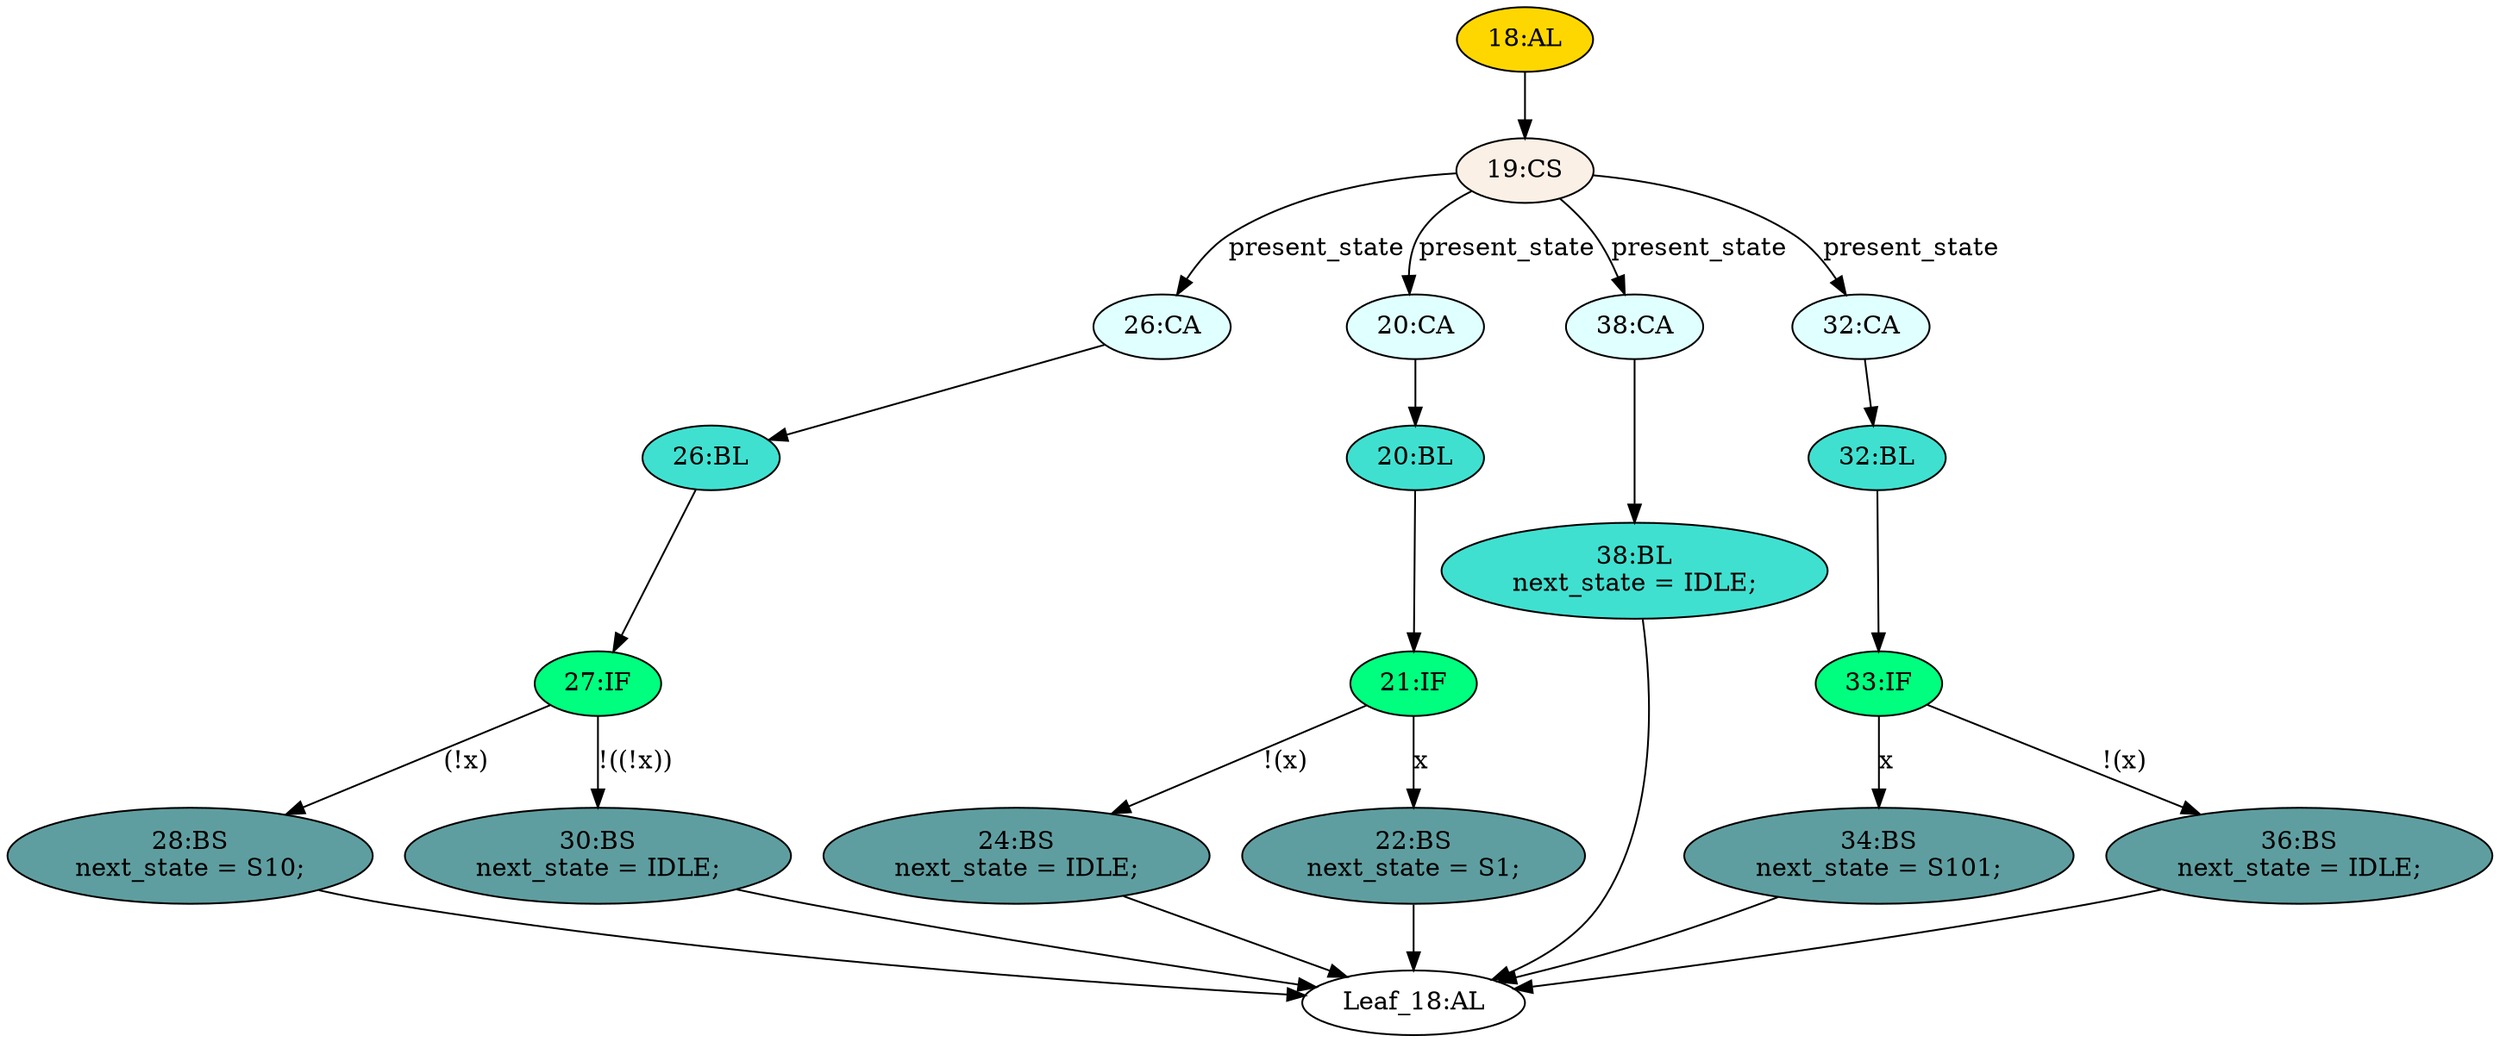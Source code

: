 strict digraph "" {
	node [label="\N"];
	"28:BS"	[ast="<pyverilog.vparser.ast.BlockingSubstitution object at 0x7f9426cfc550>",
		fillcolor=cadetblue,
		label="28:BS
next_state = S10;",
		statements="[<pyverilog.vparser.ast.BlockingSubstitution object at 0x7f9426cfc550>]",
		style=filled,
		typ=BlockingSubstitution];
	"Leaf_18:AL"	[def_var="['next_state']",
		label="Leaf_18:AL"];
	"28:BS" -> "Leaf_18:AL"	[cond="[]",
		lineno=None];
	"26:CA"	[ast="<pyverilog.vparser.ast.Case object at 0x7f942848a450>",
		fillcolor=lightcyan,
		label="26:CA",
		statements="[]",
		style=filled,
		typ=Case];
	"26:BL"	[ast="<pyverilog.vparser.ast.Block object at 0x7f942848a4d0>",
		fillcolor=turquoise,
		label="26:BL",
		statements="[]",
		style=filled,
		typ=Block];
	"26:CA" -> "26:BL"	[cond="[]",
		lineno=None];
	"27:IF"	[ast="<pyverilog.vparser.ast.IfStatement object at 0x7f942848a510>",
		fillcolor=springgreen,
		label="27:IF",
		statements="[]",
		style=filled,
		typ=IfStatement];
	"27:IF" -> "28:BS"	[cond="['x']",
		label="(!x)",
		lineno=27];
	"30:BS"	[ast="<pyverilog.vparser.ast.BlockingSubstitution object at 0x7f942848a590>",
		fillcolor=cadetblue,
		label="30:BS
next_state = IDLE;",
		statements="[<pyverilog.vparser.ast.BlockingSubstitution object at 0x7f942848a590>]",
		style=filled,
		typ=BlockingSubstitution];
	"27:IF" -> "30:BS"	[cond="['x']",
		label="!((!x))",
		lineno=27];
	"34:BS"	[ast="<pyverilog.vparser.ast.BlockingSubstitution object at 0x7f942848ab10>",
		fillcolor=cadetblue,
		label="34:BS
next_state = S101;",
		statements="[<pyverilog.vparser.ast.BlockingSubstitution object at 0x7f942848ab10>]",
		style=filled,
		typ=BlockingSubstitution];
	"34:BS" -> "Leaf_18:AL"	[cond="[]",
		lineno=None];
	"20:BL"	[ast="<pyverilog.vparser.ast.Block object at 0x7f942848a790>",
		fillcolor=turquoise,
		label="20:BL",
		statements="[]",
		style=filled,
		typ=Block];
	"21:IF"	[ast="<pyverilog.vparser.ast.IfStatement object at 0x7f942848a7d0>",
		fillcolor=springgreen,
		label="21:IF",
		statements="[]",
		style=filled,
		typ=IfStatement];
	"20:BL" -> "21:IF"	[cond="[]",
		lineno=None];
	"33:IF"	[ast="<pyverilog.vparser.ast.IfStatement object at 0x7f942848ac50>",
		fillcolor=springgreen,
		label="33:IF",
		statements="[]",
		style=filled,
		typ=IfStatement];
	"33:IF" -> "34:BS"	[cond="['x']",
		label=x,
		lineno=33];
	"36:BS"	[ast="<pyverilog.vparser.ast.BlockingSubstitution object at 0x7f942848ac90>",
		fillcolor=cadetblue,
		label="36:BS
next_state = IDLE;",
		statements="[<pyverilog.vparser.ast.BlockingSubstitution object at 0x7f942848ac90>]",
		style=filled,
		typ=BlockingSubstitution];
	"33:IF" -> "36:BS"	[cond="['x']",
		label="!(x)",
		lineno=33];
	"26:BL" -> "27:IF"	[cond="[]",
		lineno=None];
	"24:BS"	[ast="<pyverilog.vparser.ast.BlockingSubstitution object at 0x7f942848a810>",
		fillcolor=cadetblue,
		label="24:BS
next_state = IDLE;",
		statements="[<pyverilog.vparser.ast.BlockingSubstitution object at 0x7f942848a810>]",
		style=filled,
		typ=BlockingSubstitution];
	"21:IF" -> "24:BS"	[cond="['x']",
		label="!(x)",
		lineno=21];
	"22:BS"	[ast="<pyverilog.vparser.ast.BlockingSubstitution object at 0x7f942848a950>",
		fillcolor=cadetblue,
		label="22:BS
next_state = S1;",
		statements="[<pyverilog.vparser.ast.BlockingSubstitution object at 0x7f942848a950>]",
		style=filled,
		typ=BlockingSubstitution];
	"21:IF" -> "22:BS"	[cond="['x']",
		label=x,
		lineno=21];
	"32:BL"	[ast="<pyverilog.vparser.ast.Block object at 0x7f942848afd0>",
		fillcolor=turquoise,
		label="32:BL",
		statements="[]",
		style=filled,
		typ=Block];
	"32:BL" -> "33:IF"	[cond="[]",
		lineno=None];
	"38:BL"	[ast="<pyverilog.vparser.ast.Block object at 0x7f942848af50>",
		fillcolor=turquoise,
		label="38:BL
next_state = IDLE;",
		statements="[<pyverilog.vparser.ast.BlockingSubstitution object at 0x7f942848ae10>]",
		style=filled,
		typ=Block];
	"38:BL" -> "Leaf_18:AL"	[cond="[]",
		lineno=None];
	"36:BS" -> "Leaf_18:AL"	[cond="[]",
		lineno=None];
	"24:BS" -> "Leaf_18:AL"	[cond="[]",
		lineno=None];
	"20:CA"	[ast="<pyverilog.vparser.ast.Case object at 0x7f942848c150>",
		fillcolor=lightcyan,
		label="20:CA",
		statements="[]",
		style=filled,
		typ=Case];
	"20:CA" -> "20:BL"	[cond="[]",
		lineno=None];
	"22:BS" -> "Leaf_18:AL"	[cond="[]",
		lineno=None];
	"18:AL"	[ast="<pyverilog.vparser.ast.Always object at 0x7f942848c250>",
		clk_sens=False,
		fillcolor=gold,
		label="18:AL",
		sens="['present_state', 'x']",
		statements="[]",
		style=filled,
		typ=Always,
		use_var="['x', 'present_state']"];
	"19:CS"	[ast="<pyverilog.vparser.ast.CaseStatement object at 0x7f942848c410>",
		fillcolor=linen,
		label="19:CS",
		statements="[]",
		style=filled,
		typ=CaseStatement];
	"18:AL" -> "19:CS"	[cond="[]",
		lineno=None];
	"19:CS" -> "26:CA"	[cond="['present_state']",
		label=present_state,
		lineno=19];
	"19:CS" -> "20:CA"	[cond="['present_state']",
		label=present_state,
		lineno=19];
	"38:CA"	[ast="<pyverilog.vparser.ast.Case object at 0x7f942848c4d0>",
		fillcolor=lightcyan,
		label="38:CA",
		statements="[]",
		style=filled,
		typ=Case];
	"19:CS" -> "38:CA"	[cond="['present_state']",
		label=present_state,
		lineno=19];
	"32:CA"	[ast="<pyverilog.vparser.ast.Case object at 0x7f942848c090>",
		fillcolor=lightcyan,
		label="32:CA",
		statements="[]",
		style=filled,
		typ=Case];
	"19:CS" -> "32:CA"	[cond="['present_state']",
		label=present_state,
		lineno=19];
	"38:CA" -> "38:BL"	[cond="[]",
		lineno=None];
	"32:CA" -> "32:BL"	[cond="[]",
		lineno=None];
	"30:BS" -> "Leaf_18:AL"	[cond="[]",
		lineno=None];
}
